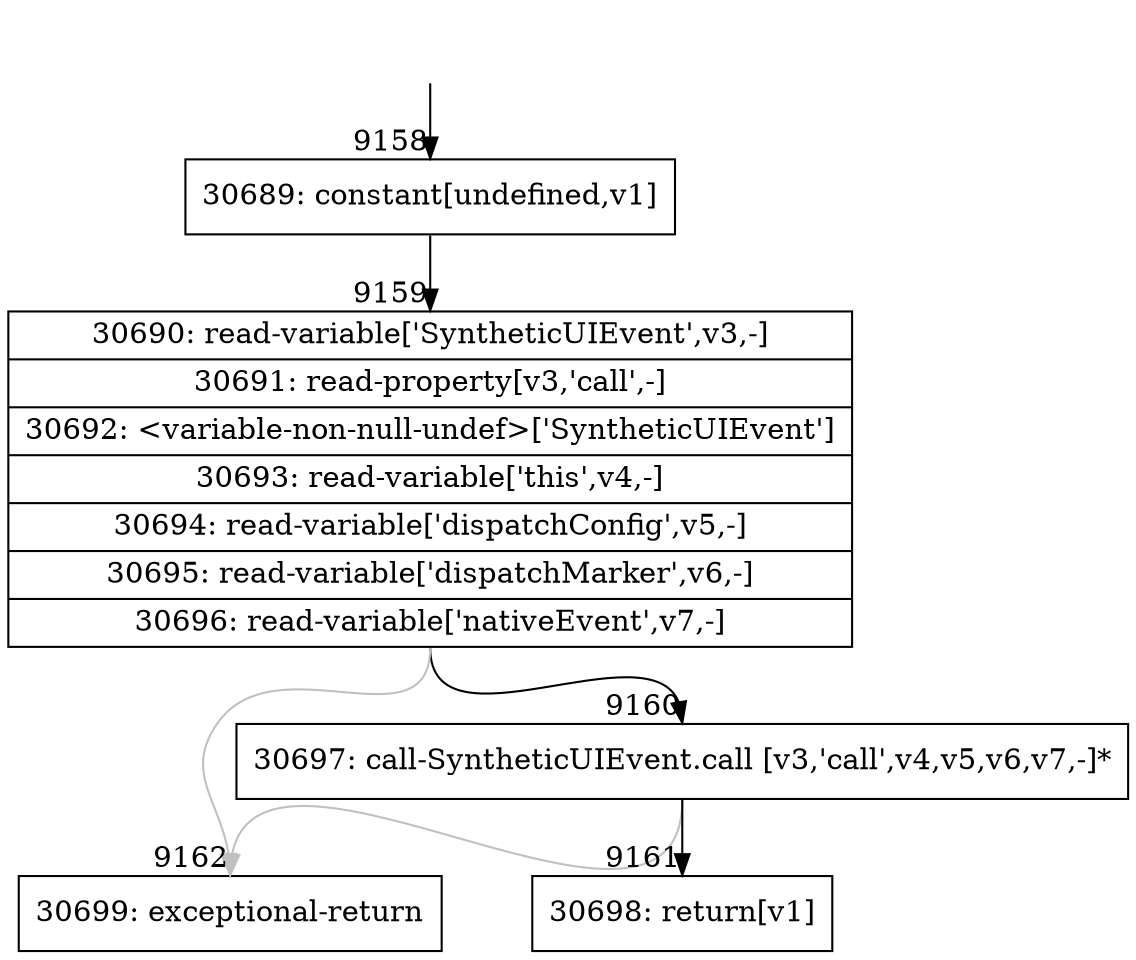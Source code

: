 digraph {
rankdir="TD"
BB_entry663[shape=none,label=""];
BB_entry663 -> BB9158 [tailport=s, headport=n, headlabel="    9158"]
BB9158 [shape=record label="{30689: constant[undefined,v1]}" ] 
BB9158 -> BB9159 [tailport=s, headport=n, headlabel="      9159"]
BB9159 [shape=record label="{30690: read-variable['SyntheticUIEvent',v3,-]|30691: read-property[v3,'call',-]|30692: \<variable-non-null-undef\>['SyntheticUIEvent']|30693: read-variable['this',v4,-]|30694: read-variable['dispatchConfig',v5,-]|30695: read-variable['dispatchMarker',v6,-]|30696: read-variable['nativeEvent',v7,-]}" ] 
BB9159 -> BB9160 [tailport=s, headport=n, headlabel="      9160"]
BB9159 -> BB9162 [tailport=s, headport=n, color=gray, headlabel="      9162"]
BB9160 [shape=record label="{30697: call-SyntheticUIEvent.call [v3,'call',v4,v5,v6,v7,-]*}" ] 
BB9160 -> BB9161 [tailport=s, headport=n, headlabel="      9161"]
BB9160 -> BB9162 [tailport=s, headport=n, color=gray]
BB9161 [shape=record label="{30698: return[v1]}" ] 
BB9162 [shape=record label="{30699: exceptional-return}" ] 
//#$~ 16157
}
